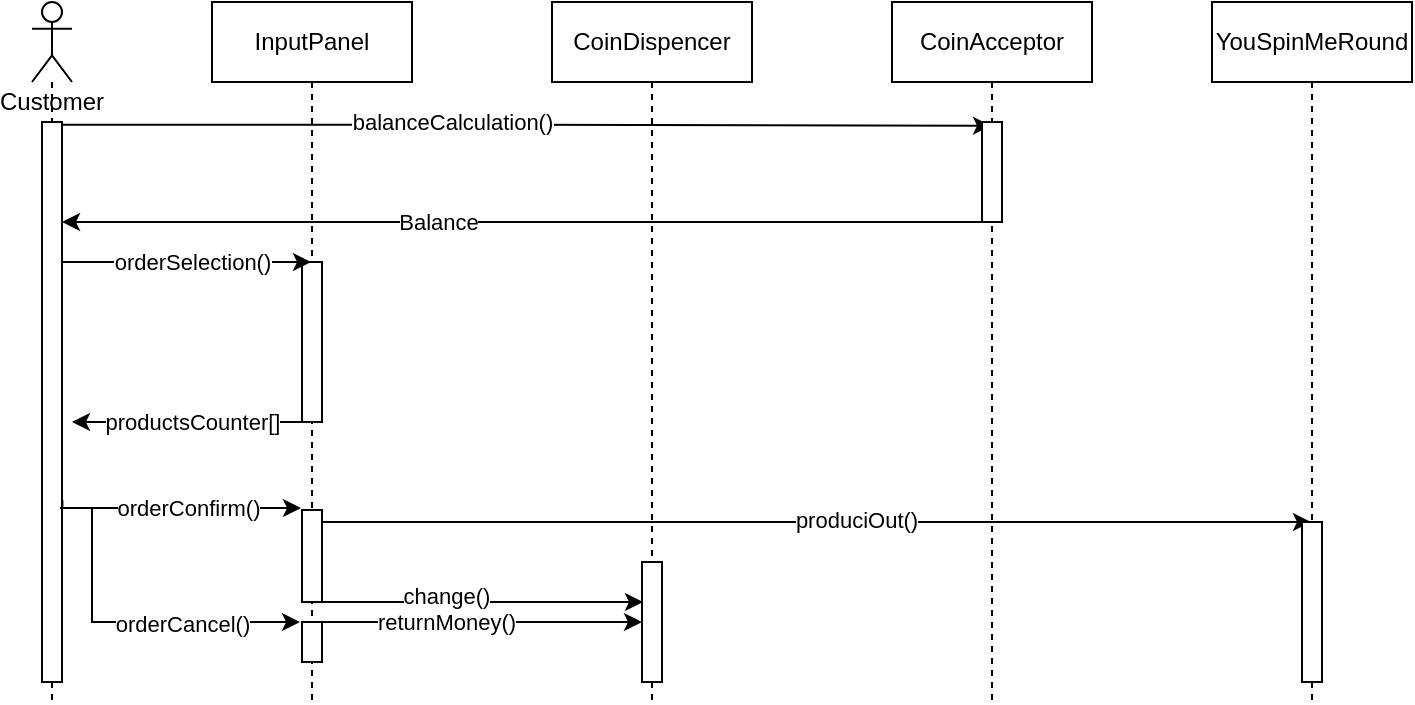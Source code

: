 <mxfile version="14.0.1" type="github">
  <diagram id="S3HoZi_PiNymMm89g8wx" name="Page-1">
    <mxGraphModel dx="827" dy="490" grid="1" gridSize="10" guides="1" tooltips="1" connect="1" arrows="1" fold="1" page="1" pageScale="1" pageWidth="1169" pageHeight="827" math="0" shadow="0">
      <root>
        <mxCell id="0" />
        <mxCell id="1" parent="0" />
        <mxCell id="Q-OOSHv8KD9y1BGpr99z-3" style="edgeStyle=orthogonalEdgeStyle;rounded=0;orthogonalLoop=1;jettySize=auto;html=1;exitX=0.7;exitY=0.005;exitDx=0;exitDy=0;exitPerimeter=0;entryX=0.45;entryY=0.038;entryDx=0;entryDy=0;entryPerimeter=0;" edge="1" parent="1" source="Q-OOSHv8KD9y1BGpr99z-1" target="y6EibmAKcv-QeFw1Fl4T-11">
          <mxGeometry relative="1" as="geometry">
            <Array as="points" />
          </mxGeometry>
        </mxCell>
        <mxCell id="Q-OOSHv8KD9y1BGpr99z-4" value="balanceCalculation()" style="edgeLabel;html=1;align=center;verticalAlign=middle;resizable=0;points=[];" vertex="1" connectable="0" parent="Q-OOSHv8KD9y1BGpr99z-3">
          <mxGeometry x="-0.187" y="1" relative="1" as="geometry">
            <mxPoint x="8" y="-0.87" as="offset" />
          </mxGeometry>
        </mxCell>
        <mxCell id="y6EibmAKcv-QeFw1Fl4T-4" value="Customer" style="shape=umlLifeline;participant=umlActor;perimeter=lifelinePerimeter;whiteSpace=wrap;html=1;container=1;collapsible=0;recursiveResize=0;verticalAlign=top;spacingTop=36;outlineConnect=0;size=40;" parent="1" vertex="1">
          <mxGeometry x="150" y="80" width="20" height="350" as="geometry" />
        </mxCell>
        <mxCell id="Q-OOSHv8KD9y1BGpr99z-1" value="" style="html=1;points=[];perimeter=orthogonalPerimeter;" vertex="1" parent="y6EibmAKcv-QeFw1Fl4T-4">
          <mxGeometry x="5" y="60" width="10" height="280" as="geometry" />
        </mxCell>
        <mxCell id="y6EibmAKcv-QeFw1Fl4T-5" value="InputPanel" style="shape=umlLifeline;perimeter=lifelinePerimeter;whiteSpace=wrap;html=1;container=1;collapsible=0;recursiveResize=0;outlineConnect=0;" parent="1" vertex="1">
          <mxGeometry x="240" y="80" width="100" height="350" as="geometry" />
        </mxCell>
        <mxCell id="Q-OOSHv8KD9y1BGpr99z-18" style="edgeStyle=orthogonalEdgeStyle;rounded=0;orthogonalLoop=1;jettySize=auto;html=1;exitX=1.021;exitY=0.522;exitDx=0;exitDy=0;exitPerimeter=0;entryX=-0.1;entryY=0;entryDx=0;entryDy=0;entryPerimeter=0;" edge="1" parent="y6EibmAKcv-QeFw1Fl4T-5" target="Q-OOSHv8KD9y1BGpr99z-17">
          <mxGeometry relative="1" as="geometry">
            <mxPoint x="-74.79" y="249.14" as="sourcePoint" />
            <mxPoint x="45" y="296" as="targetPoint" />
            <Array as="points">
              <mxPoint x="-75" y="253" />
              <mxPoint x="-60" y="253" />
              <mxPoint x="-60" y="310" />
            </Array>
          </mxGeometry>
        </mxCell>
        <mxCell id="Q-OOSHv8KD9y1BGpr99z-19" value="orderCancel()" style="edgeLabel;html=1;align=center;verticalAlign=middle;resizable=0;points=[];" vertex="1" connectable="0" parent="Q-OOSHv8KD9y1BGpr99z-18">
          <mxGeometry x="-0.293" y="3" relative="1" as="geometry">
            <mxPoint x="42" y="13" as="offset" />
          </mxGeometry>
        </mxCell>
        <mxCell id="Q-OOSHv8KD9y1BGpr99z-8" value="" style="html=1;points=[];perimeter=orthogonalPerimeter;" vertex="1" parent="y6EibmAKcv-QeFw1Fl4T-5">
          <mxGeometry x="45" y="130" width="10" height="80" as="geometry" />
        </mxCell>
        <mxCell id="Q-OOSHv8KD9y1BGpr99z-12" value="" style="html=1;points=[];perimeter=orthogonalPerimeter;" vertex="1" parent="y6EibmAKcv-QeFw1Fl4T-5">
          <mxGeometry x="45" y="254" width="10" height="46" as="geometry" />
        </mxCell>
        <mxCell id="Q-OOSHv8KD9y1BGpr99z-17" value="" style="html=1;points=[];perimeter=orthogonalPerimeter;" vertex="1" parent="y6EibmAKcv-QeFw1Fl4T-5">
          <mxGeometry x="45" y="310" width="10" height="20" as="geometry" />
        </mxCell>
        <mxCell id="y6EibmAKcv-QeFw1Fl4T-6" value="CoinDispencer" style="shape=umlLifeline;perimeter=lifelinePerimeter;whiteSpace=wrap;html=1;container=1;collapsible=0;recursiveResize=0;outlineConnect=0;" parent="1" vertex="1">
          <mxGeometry x="410" y="80" width="100" height="350" as="geometry" />
        </mxCell>
        <mxCell id="Q-OOSHv8KD9y1BGpr99z-21" value="" style="html=1;points=[];perimeter=orthogonalPerimeter;" vertex="1" parent="y6EibmAKcv-QeFw1Fl4T-6">
          <mxGeometry x="45" y="280" width="10" height="60" as="geometry" />
        </mxCell>
        <mxCell id="y6EibmAKcv-QeFw1Fl4T-7" value="CoinAcceptor" style="shape=umlLifeline;perimeter=lifelinePerimeter;whiteSpace=wrap;html=1;container=1;collapsible=0;recursiveResize=0;outlineConnect=0;" parent="1" vertex="1">
          <mxGeometry x="580" y="80" width="100" height="350" as="geometry" />
        </mxCell>
        <mxCell id="y6EibmAKcv-QeFw1Fl4T-8" value="YouSpinMeRound" style="shape=umlLifeline;perimeter=lifelinePerimeter;whiteSpace=wrap;html=1;container=1;collapsible=0;recursiveResize=0;outlineConnect=0;" parent="1" vertex="1">
          <mxGeometry x="740" y="80" width="100" height="350" as="geometry" />
        </mxCell>
        <mxCell id="Q-OOSHv8KD9y1BGpr99z-5" style="edgeStyle=orthogonalEdgeStyle;rounded=0;orthogonalLoop=1;jettySize=auto;html=1;" edge="1" parent="1" source="y6EibmAKcv-QeFw1Fl4T-11" target="Q-OOSHv8KD9y1BGpr99z-1">
          <mxGeometry relative="1" as="geometry">
            <Array as="points">
              <mxPoint x="280" y="190" />
              <mxPoint x="280" y="190" />
            </Array>
          </mxGeometry>
        </mxCell>
        <mxCell id="Q-OOSHv8KD9y1BGpr99z-6" value="Balance" style="edgeLabel;html=1;align=center;verticalAlign=middle;resizable=0;points=[];" vertex="1" connectable="0" parent="Q-OOSHv8KD9y1BGpr99z-5">
          <mxGeometry x="0.183" y="2" relative="1" as="geometry">
            <mxPoint y="-2" as="offset" />
          </mxGeometry>
        </mxCell>
        <mxCell id="y6EibmAKcv-QeFw1Fl4T-11" value="" style="html=1;points=[];perimeter=orthogonalPerimeter;" parent="1" vertex="1">
          <mxGeometry x="625" y="140" width="10" height="50" as="geometry" />
        </mxCell>
        <mxCell id="Q-OOSHv8KD9y1BGpr99z-7" style="edgeStyle=orthogonalEdgeStyle;rounded=0;orthogonalLoop=1;jettySize=auto;html=1;" edge="1" parent="1" source="Q-OOSHv8KD9y1BGpr99z-1" target="y6EibmAKcv-QeFw1Fl4T-5">
          <mxGeometry relative="1" as="geometry">
            <Array as="points">
              <mxPoint x="230" y="210" />
              <mxPoint x="230" y="210" />
            </Array>
          </mxGeometry>
        </mxCell>
        <mxCell id="Q-OOSHv8KD9y1BGpr99z-9" value="orderSelection()" style="edgeLabel;html=1;align=center;verticalAlign=middle;resizable=0;points=[];" vertex="1" connectable="0" parent="Q-OOSHv8KD9y1BGpr99z-7">
          <mxGeometry x="-0.293" y="3" relative="1" as="geometry">
            <mxPoint x="21" y="3" as="offset" />
          </mxGeometry>
        </mxCell>
        <mxCell id="Q-OOSHv8KD9y1BGpr99z-10" style="edgeStyle=orthogonalEdgeStyle;rounded=0;orthogonalLoop=1;jettySize=auto;html=1;" edge="1" parent="1" source="Q-OOSHv8KD9y1BGpr99z-8">
          <mxGeometry relative="1" as="geometry">
            <mxPoint x="170" y="290" as="targetPoint" />
            <Array as="points">
              <mxPoint x="170" y="290" />
            </Array>
          </mxGeometry>
        </mxCell>
        <mxCell id="Q-OOSHv8KD9y1BGpr99z-11" value="productsCounter[]" style="edgeLabel;html=1;align=center;verticalAlign=middle;resizable=0;points=[];" vertex="1" connectable="0" parent="Q-OOSHv8KD9y1BGpr99z-10">
          <mxGeometry x="0.287" y="2" relative="1" as="geometry">
            <mxPoint x="19" y="-2" as="offset" />
          </mxGeometry>
        </mxCell>
        <mxCell id="Q-OOSHv8KD9y1BGpr99z-13" style="edgeStyle=orthogonalEdgeStyle;rounded=0;orthogonalLoop=1;jettySize=auto;html=1;" edge="1" parent="1">
          <mxGeometry relative="1" as="geometry">
            <mxPoint x="164" y="333" as="sourcePoint" />
            <mxPoint x="284.5" y="333" as="targetPoint" />
            <Array as="points">
              <mxPoint x="164" y="333" />
            </Array>
          </mxGeometry>
        </mxCell>
        <mxCell id="Q-OOSHv8KD9y1BGpr99z-14" value="orderConfirm()" style="edgeLabel;html=1;align=center;verticalAlign=middle;resizable=0;points=[];" vertex="1" connectable="0" parent="Q-OOSHv8KD9y1BGpr99z-13">
          <mxGeometry x="-0.293" y="3" relative="1" as="geometry">
            <mxPoint x="21" y="3" as="offset" />
          </mxGeometry>
        </mxCell>
        <mxCell id="Q-OOSHv8KD9y1BGpr99z-20" style="edgeStyle=orthogonalEdgeStyle;rounded=0;orthogonalLoop=1;jettySize=auto;html=1;" edge="1" parent="1">
          <mxGeometry relative="1" as="geometry">
            <mxPoint x="291" y="380" as="sourcePoint" />
            <mxPoint x="455.5" y="380" as="targetPoint" />
            <Array as="points">
              <mxPoint x="366" y="380" />
              <mxPoint x="366" y="380" />
            </Array>
          </mxGeometry>
        </mxCell>
        <mxCell id="Q-OOSHv8KD9y1BGpr99z-22" value="change()" style="edgeLabel;html=1;align=center;verticalAlign=middle;resizable=0;points=[];" vertex="1" connectable="0" parent="Q-OOSHv8KD9y1BGpr99z-20">
          <mxGeometry x="-0.198" y="3" relative="1" as="geometry">
            <mxPoint as="offset" />
          </mxGeometry>
        </mxCell>
        <mxCell id="Q-OOSHv8KD9y1BGpr99z-23" style="edgeStyle=orthogonalEdgeStyle;rounded=0;orthogonalLoop=1;jettySize=auto;html=1;" edge="1" parent="1" source="Q-OOSHv8KD9y1BGpr99z-12" target="y6EibmAKcv-QeFw1Fl4T-8">
          <mxGeometry relative="1" as="geometry">
            <Array as="points">
              <mxPoint x="410" y="340" />
              <mxPoint x="410" y="340" />
            </Array>
          </mxGeometry>
        </mxCell>
        <mxCell id="Q-OOSHv8KD9y1BGpr99z-27" value="produciOut()" style="edgeLabel;html=1;align=center;verticalAlign=middle;resizable=0;points=[];" vertex="1" connectable="0" parent="Q-OOSHv8KD9y1BGpr99z-23">
          <mxGeometry x="0.08" y="-2" relative="1" as="geometry">
            <mxPoint y="-3" as="offset" />
          </mxGeometry>
        </mxCell>
        <mxCell id="Q-OOSHv8KD9y1BGpr99z-24" value="" style="html=1;points=[];perimeter=orthogonalPerimeter;" vertex="1" parent="1">
          <mxGeometry x="785" y="340" width="10" height="80" as="geometry" />
        </mxCell>
        <mxCell id="Q-OOSHv8KD9y1BGpr99z-25" style="edgeStyle=orthogonalEdgeStyle;rounded=0;orthogonalLoop=1;jettySize=auto;html=1;entryX=0.5;entryY=0.375;entryDx=0;entryDy=0;entryPerimeter=0;" edge="1" parent="1">
          <mxGeometry relative="1" as="geometry">
            <mxPoint x="290" y="390" as="sourcePoint" />
            <mxPoint x="455" y="390" as="targetPoint" />
            <Array as="points">
              <mxPoint x="335" y="390" />
              <mxPoint x="335" y="390" />
            </Array>
          </mxGeometry>
        </mxCell>
        <mxCell id="Q-OOSHv8KD9y1BGpr99z-26" value="returnMoney()" style="edgeLabel;html=1;align=center;verticalAlign=middle;resizable=0;points=[];" vertex="1" connectable="0" parent="Q-OOSHv8KD9y1BGpr99z-25">
          <mxGeometry x="-0.188" y="-2" relative="1" as="geometry">
            <mxPoint y="-2" as="offset" />
          </mxGeometry>
        </mxCell>
      </root>
    </mxGraphModel>
  </diagram>
</mxfile>
